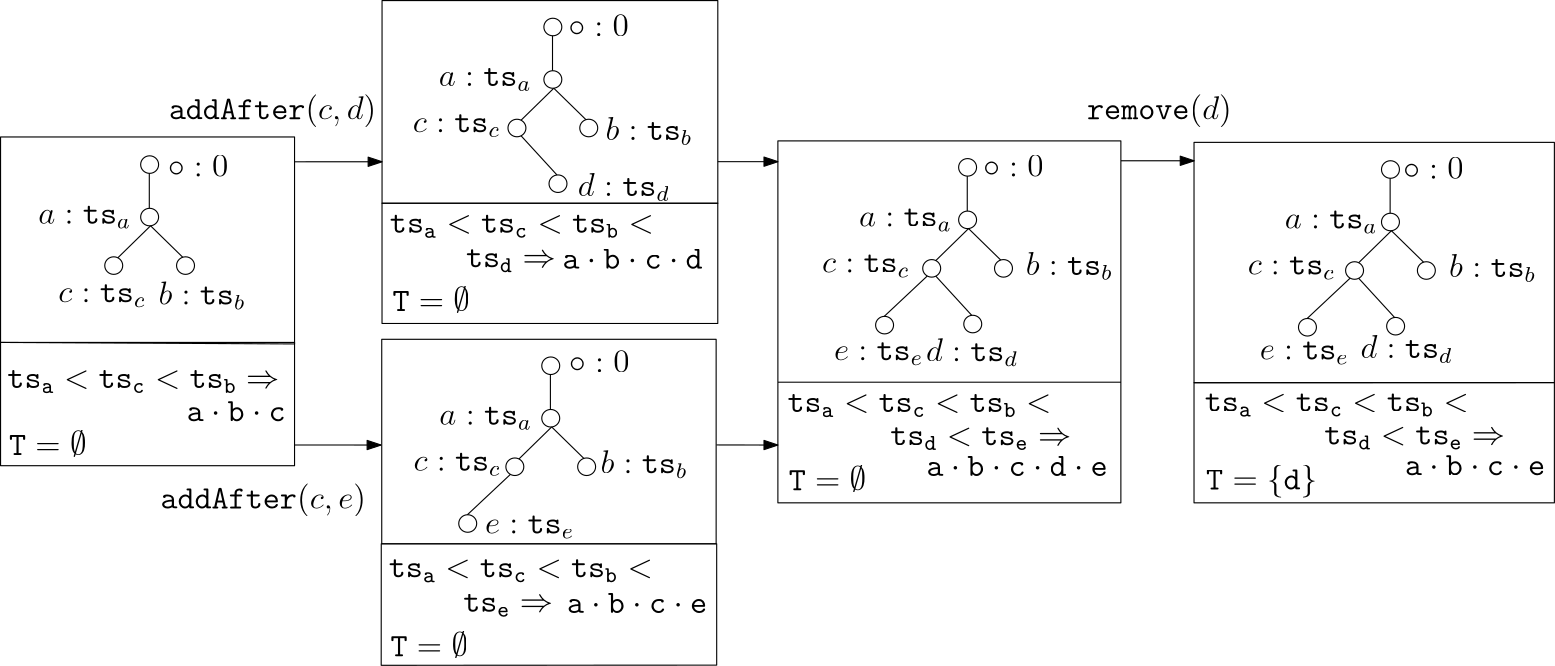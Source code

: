 <?xml version="1.0"?>
<!DOCTYPE ipe SYSTEM "ipe.dtd">
<ipe version="70206" creator="Ipe 7.2.7">
<info created="D:20180702124632" modified="D:20180709132347" pagemode="fullscreen"/>
<ipestyle name="basic">
<symbol name="arrow/arc(spx)">
<path stroke="sym-stroke" fill="sym-stroke" pen="sym-pen">
0 0 m
-1 0.333 l
-1 -0.333 l
h
</path>
</symbol>
<symbol name="arrow/farc(spx)">
<path stroke="sym-stroke" fill="white" pen="sym-pen">
0 0 m
-1 0.333 l
-1 -0.333 l
h
</path>
</symbol>
<symbol name="arrow/ptarc(spx)">
<path stroke="sym-stroke" fill="sym-stroke" pen="sym-pen">
0 0 m
-1 0.333 l
-0.8 0 l
-1 -0.333 l
h
</path>
</symbol>
<symbol name="arrow/fptarc(spx)">
<path stroke="sym-stroke" fill="white" pen="sym-pen">
0 0 m
-1 0.333 l
-0.8 0 l
-1 -0.333 l
h
</path>
</symbol>
<symbol name="mark/circle(sx)" transformations="translations">
<path fill="sym-stroke">
0.6 0 0 0.6 0 0 e
0.4 0 0 0.4 0 0 e
</path>
</symbol>
<symbol name="mark/disk(sx)" transformations="translations">
<path fill="sym-stroke">
0.6 0 0 0.6 0 0 e
</path>
</symbol>
<symbol name="mark/fdisk(sfx)" transformations="translations">
<group>
<path fill="sym-fill">
0.5 0 0 0.5 0 0 e
</path>
<path fill="sym-stroke" fillrule="eofill">
0.6 0 0 0.6 0 0 e
0.4 0 0 0.4 0 0 e
</path>
</group>
</symbol>
<symbol name="mark/box(sx)" transformations="translations">
<path fill="sym-stroke" fillrule="eofill">
-0.6 -0.6 m
0.6 -0.6 l
0.6 0.6 l
-0.6 0.6 l
h
-0.4 -0.4 m
0.4 -0.4 l
0.4 0.4 l
-0.4 0.4 l
h
</path>
</symbol>
<symbol name="mark/square(sx)" transformations="translations">
<path fill="sym-stroke">
-0.6 -0.6 m
0.6 -0.6 l
0.6 0.6 l
-0.6 0.6 l
h
</path>
</symbol>
<symbol name="mark/fsquare(sfx)" transformations="translations">
<group>
<path fill="sym-fill">
-0.5 -0.5 m
0.5 -0.5 l
0.5 0.5 l
-0.5 0.5 l
h
</path>
<path fill="sym-stroke" fillrule="eofill">
-0.6 -0.6 m
0.6 -0.6 l
0.6 0.6 l
-0.6 0.6 l
h
-0.4 -0.4 m
0.4 -0.4 l
0.4 0.4 l
-0.4 0.4 l
h
</path>
</group>
</symbol>
<symbol name="mark/cross(sx)" transformations="translations">
<group>
<path fill="sym-stroke">
-0.43 -0.57 m
0.57 0.43 l
0.43 0.57 l
-0.57 -0.43 l
h
</path>
<path fill="sym-stroke">
-0.43 0.57 m
0.57 -0.43 l
0.43 -0.57 l
-0.57 0.43 l
h
</path>
</group>
</symbol>
<symbol name="arrow/fnormal(spx)">
<path stroke="sym-stroke" fill="white" pen="sym-pen">
0 0 m
-1 0.333 l
-1 -0.333 l
h
</path>
</symbol>
<symbol name="arrow/pointed(spx)">
<path stroke="sym-stroke" fill="sym-stroke" pen="sym-pen">
0 0 m
-1 0.333 l
-0.8 0 l
-1 -0.333 l
h
</path>
</symbol>
<symbol name="arrow/fpointed(spx)">
<path stroke="sym-stroke" fill="white" pen="sym-pen">
0 0 m
-1 0.333 l
-0.8 0 l
-1 -0.333 l
h
</path>
</symbol>
<symbol name="arrow/linear(spx)">
<path stroke="sym-stroke" pen="sym-pen">
-1 0.333 m
0 0 l
-1 -0.333 l
</path>
</symbol>
<symbol name="arrow/fdouble(spx)">
<path stroke="sym-stroke" fill="white" pen="sym-pen">
0 0 m
-1 0.333 l
-1 -0.333 l
h
-1 0 m
-2 0.333 l
-2 -0.333 l
h
</path>
</symbol>
<symbol name="arrow/double(spx)">
<path stroke="sym-stroke" fill="sym-stroke" pen="sym-pen">
0 0 m
-1 0.333 l
-1 -0.333 l
h
-1 0 m
-2 0.333 l
-2 -0.333 l
h
</path>
</symbol>
<pen name="heavier" value="0.8"/>
<pen name="fat" value="1.2"/>
<pen name="ultrafat" value="2"/>
<symbolsize name="large" value="5"/>
<symbolsize name="small" value="2"/>
<symbolsize name="tiny" value="1.1"/>
<arrowsize name="large" value="10"/>
<arrowsize name="small" value="5"/>
<arrowsize name="tiny" value="3"/>
<color name="red" value="1 0 0"/>
<color name="green" value="0 1 0"/>
<color name="blue" value="0 0 1"/>
<color name="yellow" value="1 1 0"/>
<color name="orange" value="1 0.647 0"/>
<color name="gold" value="1 0.843 0"/>
<color name="purple" value="0.627 0.125 0.941"/>
<color name="gray" value="0.745"/>
<color name="brown" value="0.647 0.165 0.165"/>
<color name="navy" value="0 0 0.502"/>
<color name="pink" value="1 0.753 0.796"/>
<color name="seagreen" value="0.18 0.545 0.341"/>
<color name="turquoise" value="0.251 0.878 0.816"/>
<color name="violet" value="0.933 0.51 0.933"/>
<color name="darkblue" value="0 0 0.545"/>
<color name="darkcyan" value="0 0.545 0.545"/>
<color name="darkgray" value="0.663"/>
<color name="darkgreen" value="0 0.392 0"/>
<color name="darkmagenta" value="0.545 0 0.545"/>
<color name="darkorange" value="1 0.549 0"/>
<color name="darkred" value="0.545 0 0"/>
<color name="lightblue" value="0.678 0.847 0.902"/>
<color name="lightcyan" value="0.878 1 1"/>
<color name="lightgray" value="0.827"/>
<color name="lightgreen" value="0.565 0.933 0.565"/>
<color name="lightyellow" value="1 1 0.878"/>
<dashstyle name="dashed" value="[4] 0"/>
<dashstyle name="dotted" value="[1 3] 0"/>
<dashstyle name="dash dotted" value="[4 2 1 2] 0"/>
<dashstyle name="dash dot dotted" value="[4 2 1 2 1 2] 0"/>
<textsize name="large" value="\large"/>
<textsize name="Large" value="\Large"/>
<textsize name="LARGE" value="\LARGE"/>
<textsize name="huge" value="\huge"/>
<textsize name="Huge" value="\Huge"/>
<textsize name="small" value="\small"/>
<textsize name="footnote" value="\footnotesize"/>
<textsize name="tiny" value="\tiny"/>
<textstyle name="center" begin="\begin{center}" end="\end{center}"/>
<textstyle name="itemize" begin="\begin{itemize}" end="\end{itemize}"/>
<textstyle name="item" begin="\begin{itemize}\item{}" end="\end{itemize}"/>
<gridsize name="4 pts" value="4"/>
<gridsize name="8 pts (~3 mm)" value="8"/>
<gridsize name="16 pts (~6 mm)" value="16"/>
<gridsize name="32 pts (~12 mm)" value="32"/>
<gridsize name="10 pts (~3.5 mm)" value="10"/>
<gridsize name="20 pts (~7 mm)" value="20"/>
<gridsize name="14 pts (~5 mm)" value="14"/>
<gridsize name="28 pts (~10 mm)" value="28"/>
<gridsize name="56 pts (~20 mm)" value="56"/>
<anglesize name="90 deg" value="90"/>
<anglesize name="60 deg" value="60"/>
<anglesize name="45 deg" value="45"/>
<anglesize name="30 deg" value="30"/>
<anglesize name="22.5 deg" value="22.5"/>
<opacity name="10%" value="0.1"/>
<opacity name="30%" value="0.3"/>
<opacity name="50%" value="0.5"/>
<opacity name="75%" value="0.75"/>
<tiling name="falling" angle="-60" step="4" width="1"/>
<tiling name="rising" angle="30" step="4" width="1"/>
</ipestyle>
<page>
<layer name="alpha"/>
<view layers="alpha" active="alpha"/>
<path layer="alpha" matrix="0.80771 0 0 0.789474 11.8299 551.476" stroke="black">
4 0 0 4 92 240 e
</path>
<path matrix="0.80771 0 0 0.789474 11.8299 532.579" stroke="black">
4 0 0 4 92 240 e
</path>
<group matrix="0.80771 0 0 0.789474 21.8948 374.589">
<path matrix="1 0 0 1 -28.4614 178" stroke="black">
4 0 0 4 92 240 e
</path>
<path matrix="1 0 0 1 3.5386 178" stroke="black">
4 0 0 4 92 240 e
</path>
</group>
<path matrix="0.80771 0 0 0.789474 5.91912 374.684" stroke="black">
99.1678 459.939 m
99.1678 443.997 l
99.1678 443.997 l
</path>
<path matrix="0.80771 0 0 0.789474 5.91912 374.684" stroke="black">
99.7334 436.022 m
114.073 421.682 l
114.073 421.682 l
</path>
<text matrix="0.80771 0 0 0.789474 1.58349 362.133" transformations="translations" pos="128 416" stroke="black" type="label" width="31.295" height="8.305" depth="1.79" halign="center" valign="baseline" size="large" style="math">b : \mathtt{ts}_{b}</text>
<text matrix="0.80771 0 0 0.789474 -40.674 391.269" transformations="translations" pos="128 416" stroke="black" type="label" width="33.338" height="6.621" depth="1.79" halign="center" valign="baseline" size="large" style="math">a : \mathtt{ts}_{a}</text>
<path matrix="0.80771 0 0 0.789474 5.91912 374.684" stroke="black">
99.7334 436.022 m
85.1484 421.437 l
85.1484 421.437 l
</path>
<text matrix="0.80771 0 0 0.789474 13.15 370.316" transformations="translations" pos="112 464" stroke="black" type="label" width="21.724" height="7.704" depth="0" halign="center" valign="baseline" size="large" style="math">\circ: 0</text>
<text matrix="0.80771 0 0 0.789474 17.2656 375.632" transformations="translations" pos="64 400" stroke="black" type="label" width="31.401" height="6.621" depth="1.79" halign="center" valign="baseline" size="large" style="math">c: \mathtt{ts}_{c}</text>
<text matrix="0.80771 0 0 0.789474 -184.777 140.789" transformations="translations" pos="272 656" stroke="black" type="label" width="97.877" height="6.621" depth="1.79" valign="bottom" size="large" style="math">\mathtt{ts_a &lt; ts_c &lt; ts_b \Rightarrow}</text>
<text matrix="0.80771 0 0 0.789474 -146.161 143.316" transformations="translations" pos="304 640" stroke="black" type="label" width="35.724" height="7.306" depth="0" valign="bottom" size="large" style="math">\mathtt{a \cdot b \cdot c}</text>
<path matrix="0.80771 0 0 0.789474 156.228 479.056" stroke="black">
4 0 0 4 92 240 e
</path>
<path matrix="0.80771 0 0 0.789474 156.228 460.159" stroke="black">
4 0 0 4 92 240 e
</path>
<group matrix="0.80771 0 0 0.789474 166.293 302.169">
<path matrix="1 0 0 1 -28.4614 178" stroke="black">
4 0 0 4 92 240 e
</path>
<path matrix="1 0 0 1 3.5386 178" stroke="black">
4 0 0 4 92 240 e
</path>
</group>
<path matrix="0.80771 0 0 0.789474 150.317 302.264" stroke="black">
99.1678 459.939 m
99.1678 443.997 l
99.1678 443.997 l
</path>
<path matrix="0.80771 0 0 0.789474 150.317 302.264" stroke="black">
99.7334 436.022 m
114.073 421.682 l
114.073 421.682 l
</path>
<text matrix="0.80771 0 0 0.789474 160.712 301.397" transformations="translations" pos="128 416" stroke="black" type="label" width="31.295" height="8.305" depth="1.79" halign="center" valign="baseline" size="large" style="math">b : \mathtt{ts}_{b}</text>
<text matrix="0.80771 0 0 0.789474 103.724 318.849" transformations="translations" pos="128 416" stroke="black" type="label" width="33.338" height="6.621" depth="1.79" halign="center" valign="baseline" size="large" style="math">a : \mathtt{ts}_{a}</text>
<path matrix="0.80771 0 0 0.789474 150.317 302.264" stroke="black">
99.7334 436.022 m
85.1484 421.437 l
85.1484 421.437 l
</path>
<text matrix="0.80771 0 0 0.789474 157.548 299.896" transformations="translations" pos="112 464" stroke="black" type="label" width="21.724" height="7.704" depth="0" halign="center" valign="baseline" size="large" style="math">\circ: 0</text>
<text matrix="0.80771 0 0 0.789474 145.125 314.896" transformations="translations" pos="64 400" stroke="black" type="label" width="31.401" height="6.621" depth="1.79" halign="center" valign="baseline" size="large" style="math">c: \mathtt{ts}_{c}</text>
<text matrix="0.80771 0 0 0.789474 -47.4564 72.7379" transformations="translations" pos="272 656" stroke="black" type="label" width="95.027" height="6.621" depth="1.79" valign="bottom" size="large" style="math">\mathtt{ts_a &lt; ts_c &lt; ts_b &lt;}</text>
<text matrix="0.80771 0 0 0.789474 -9.22505 74.2642" transformations="translations" pos="304 640" stroke="black" type="label" width="50.51" height="7.306" depth="0" valign="bottom" size="large" style="math">\mathtt{a \cdot b \cdot c \cdot e}</text>
<path matrix="0.80771 0 0 0.789474 126.342 422.264" stroke="black">
4 0 0 4 92 240 e
</path>
<path matrix="0.80771 0 0 0.789474 -67.765 97.0009" stroke="black">
351.34 674.403 m
332.161 655.997 l
</path>
<text matrix="0.80771 0 0 0.789474 171.191 292.317" transformations="translations" pos="64 400" stroke="black" type="label" width="32.049" height="6.621" depth="1.79" halign="center" valign="baseline" size="large" style="math">e: \mathtt{ts}_{e}</text>
<text matrix="0.80771 0 0 0.789474 -42.0105 143.737" transformations="translations" pos="96 624" stroke="black" type="label" width="27.876" height="8.971" depth="0.66" valign="baseline" size="large" style="math">\mathtt{T = \emptyset}</text>
<text matrix="0.80771 0 0 0.789474 95.3308 71.3158" transformations="translations" pos="96 624" stroke="black" type="label" width="27.876" height="8.971" depth="0.66" valign="baseline" size="large" style="math">\mathtt{T = \emptyset}</text>
<path matrix="1 0 0 1 0 6" stroke="black" arrow="normal/small">
138.308 735.955 m
169.808 735.968 l
</path>
<path stroke="black" arrow="normal/small">
138.308 639.998 m
169.44 639.994 l
</path>
<text matrix="0.644326 0.476076 -0.487073 0.629778 151.8 262.344" transformations="translations" pos="320 544" stroke="black" type="label" width="74.685" height="8.965" depth="2.99" valign="baseline" size="large" style="math">\mathtt{addAfter}(c, d)</text>
<path matrix="0.80771 0 0 0.789474 458.531 549.703" stroke="black">
4 0 0 4 92 240 e
</path>
<path matrix="0.80771 0 0 0.789474 458.531 530.806" stroke="black">
4 0 0 4 92 240 e
</path>
<group matrix="0.80771 0 0 0.789474 468.596 372.817">
<path matrix="1 0 0 1 -28.4614 178" stroke="black">
4 0 0 4 92 240 e
</path>
<path matrix="1 0 0 1 3.5386 178" stroke="black">
4 0 0 4 92 240 e
</path>
</group>
<path matrix="0.80771 0 0 0.789474 452.62 372.911" stroke="black">
99.1678 459.939 m
99.1678 443.997 l
99.1678 443.997 l
</path>
<path matrix="0.80771 0 0 0.789474 452.62 372.911" stroke="black">
99.7334 436.022 m
114.073 421.682 l
114.073 421.682 l
</path>
<text matrix="0.80771 0 0 0.789474 466.208 372.044" transformations="translations" pos="128 416" stroke="black" type="label" width="31.295" height="8.305" depth="1.79" halign="center" valign="baseline" size="large" style="math">b : \mathtt{ts}_{b}</text>
<text matrix="0.80771 0 0 0.789474 408.027 389.496" transformations="translations" pos="128 416" stroke="black" type="label" width="33.338" height="6.621" depth="1.79" halign="center" valign="baseline" size="large" style="math">a : \mathtt{ts}_{a}</text>
<path matrix="0.80771 0 0 0.789474 452.62 372.911" stroke="black">
99.7334 436.022 m
85.1484 421.437 l
85.1484 421.437 l
</path>
<text matrix="0.80771 0 0 0.789474 457.851 369.543" transformations="translations" pos="112 464" stroke="black" type="label" width="21.724" height="7.704" depth="0" halign="center" valign="baseline" size="large" style="math">\circ: 0</text>
<text matrix="0.80771 0 0 0.789474 246.27 132.385" transformations="translations" pos="272 656" stroke="black" type="label" width="95.027" height="6.621" depth="1.79" valign="bottom" size="large" style="math">\mathtt{ts_a &lt; ts_c &lt; ts_b &lt;}</text>
<text matrix="0.80771 0 0 0.789474 292.424 123.806" transformations="translations" pos="304 640" stroke="black" type="label" width="50.51" height="7.306" depth="0" valign="bottom" size="large" style="math">\mathtt{a \cdot b \cdot c \cdot e}</text>
<path matrix="0.80771 0 0 0.789474 428.646 492.911" stroke="black">
4 0 0 4 92 240 e
</path>
<path matrix="0.80771 0 0 0.789474 234.538 167.648" stroke="black">
351.34 674.403 m
332.161 655.997 l
</path>
<text matrix="0.80771 0 0 0.789474 450.071 354.964" transformations="translations" pos="64 400" stroke="black" type="label" width="32.049" height="6.621" depth="1.79" halign="center" valign="baseline" size="large" style="math">e: \mathtt{ts}_{e}</text>
<path matrix="0.80771 0 0 0.789474 460.386 493.298" stroke="black">
4 0 0 4 92 240 e
</path>
<path matrix="0.80771 0 0 0.789474 234.538 167.648" stroke="black">
355.153 674.326 m
371.155 656.464 l
</path>
<text matrix="0.80771 0 0 0.789474 486.9 355.561" transformations="translations" pos="64 400" stroke="black" type="label" width="33.135" height="8.305" depth="1.79" halign="center" valign="baseline" size="large" style="math">d: \mathtt{ts}_{d}</text>
<text matrix="0.80771 0 0 0.789474 289.309 120.49" transformations="translations" pos="272 656" stroke="black" type="label" width="65.095" height="6.621" depth="1.79" valign="bottom" size="large" style="math">\mathtt{ts_d &lt; ts_e \Rightarrow}</text>
<text matrix="0.80771 0 0 0.789474 388.914 131.332" transformations="translations" pos="96 624" stroke="black" type="label" width="40.005" height="8.965" depth="2.99" valign="baseline" size="large" style="math">\mathtt{T = \{d\}}</text>
<text matrix="0.644326 0.476076 -0.487073 0.629778 148.778 122.218" transformations="translations" pos="320 544" stroke="black" type="label" width="74.028" height="8.965" depth="2.99" valign="baseline" size="large" style="math">\mathtt{addAfter}(c, e)</text>
<path matrix="0.80771 0 0 0.789474 26.843 172.421" stroke="black">
176 544 m
176 544 l
176 544 l
176 544 l
h
</path>
<text matrix="0.80771 0 0 0.789474 445.428 385.543" transformations="translations" pos="64 400" stroke="black" type="label" width="31.401" height="6.621" depth="1.79" halign="center" valign="baseline" size="large" style="math">c: \mathtt{ts}_{c}</text>
<path matrix="0.80771 0 0 0.789474 306.297 550.476" stroke="black">
4 0 0 4 92 240 e
</path>
<path matrix="0.80771 0 0 0.789474 306.297 531.579" stroke="black">
4 0 0 4 92 240 e
</path>
<group matrix="0.80771 0 0 0.789474 316.362 373.589">
<path matrix="1 0 0 1 -28.4614 178" stroke="black">
4 0 0 4 92 240 e
</path>
<path matrix="1 0 0 1 3.5386 178" stroke="black">
4 0 0 4 92 240 e
</path>
</group>
<path matrix="0.80771 0 0 0.789474 300.386 373.684" stroke="black">
99.1678 459.939 m
99.1678 443.997 l
99.1678 443.997 l
</path>
<path matrix="0.80771 0 0 0.789474 300.386 373.684" stroke="black">
99.7334 436.022 m
114.073 421.682 l
114.073 421.682 l
</path>
<text matrix="0.80771 0 0 0.789474 313.782 372.817" transformations="translations" pos="128 416" stroke="black" type="label" width="31.295" height="8.305" depth="1.79" halign="center" valign="baseline" size="large" style="math">b : \mathtt{ts}_{b}</text>
<text matrix="0.80771 0 0 0.789474 254.793 390.269" transformations="translations" pos="128 416" stroke="black" type="label" width="33.338" height="6.621" depth="1.79" halign="center" valign="baseline" size="large" style="math">a : \mathtt{ts}_{a}</text>
<path matrix="0.80771 0 0 0.789474 300.386 373.684" stroke="black">
99.7334 436.022 m
85.1484 421.437 l
85.1484 421.437 l
</path>
<text matrix="0.80771 0 0 0.789474 306.617 370.316" transformations="translations" pos="112 464" stroke="black" type="label" width="21.724" height="7.704" depth="0" halign="center" valign="baseline" size="large" style="math">\circ: 0</text>
<text matrix="0.80771 0 0 0.789474 292.194 386.316" transformations="translations" pos="64 400" stroke="black" type="label" width="31.401" height="6.621" depth="1.79" halign="center" valign="baseline" size="large" style="math">c: \mathtt{ts}_{c}</text>
<text matrix="0.80771 0 0 0.789474 96.0362 132.158" transformations="translations" pos="272 656" stroke="black" type="label" width="95.027" height="6.621" depth="1.79" valign="bottom" size="large" style="math">\mathtt{ts_a &lt; ts_c &lt; ts_b &lt;}</text>
<text matrix="0.80771 0 0 0.789474 120.19 123.579" transformations="translations" pos="304 640" stroke="black" type="label" width="65.297" height="7.306" depth="0" valign="bottom" size="large" style="math">\mathtt{a \cdot b \cdot c \cdot d \cdot e}</text>
<path matrix="0.80771 0 0 0.789474 276.412 493.684" stroke="black">
4 0 0 4 92 240 e
</path>
<path matrix="0.80771 0 0 0.789474 82.3046 168.421" stroke="black">
351.34 674.403 m
332.161 655.997 l
</path>
<text matrix="0.80771 0 0 0.789474 296.837 354.737" transformations="translations" pos="64 400" stroke="black" type="label" width="32.049" height="6.621" depth="1.79" halign="center" valign="baseline" size="large" style="math">e: \mathtt{ts}_{e}</text>
<path matrix="0.80771 0 0 0.789474 308.153 494.071" stroke="black">
4 0 0 4 92 240 e
</path>
<path matrix="0.80771 0 0 0.789474 82.3046 168.421" stroke="black">
355.153 674.326 m
371.155 656.464 l
</path>
<text matrix="0.80771 0 0 0.789474 330.474 354.334" transformations="translations" pos="64 400" stroke="black" type="label" width="33.135" height="8.305" depth="1.79" halign="center" valign="baseline" size="large" style="math">d: \mathtt{ts}_{d}</text>
<text matrix="0.80771 0 0 0.789474 133.075 120.263" transformations="translations" pos="272 656" stroke="black" type="label" width="65.095" height="6.621" depth="1.79" valign="bottom" size="large" style="math">\mathtt{ts_d &lt; ts_e \Rightarrow}</text>
<text matrix="0.80771 0 0 0.789474 238.68 131.105" transformations="translations" pos="96 624" stroke="black" type="label" width="27.876" height="8.971" depth="0.66" valign="baseline" size="large" style="math">\mathtt{T = \emptyset}</text>
<path matrix="0.80771 0 0 0.789474 156.987 601.002" stroke="black">
4 0 0 4 92 240 e
</path>
<path matrix="0.80771 0 0 0.789474 156.987 582.105" stroke="black">
4 0 0 4 92 240 e
</path>
<group matrix="0.80771 0 0 0.789474 167.052 424.116">
<path matrix="1 0 0 1 -28.4614 178" stroke="black">
4 0 0 4 92 240 e
</path>
<path matrix="1 0 0 1 3.5386 178" stroke="black">
4 0 0 4 92 240 e
</path>
</group>
<path matrix="0.80771 0 0 0.789474 151.076 424.211" stroke="black">
99.1678 459.939 m
99.1678 443.997 l
99.1678 443.997 l
</path>
<path matrix="0.80771 0 0 0.789474 151.076 424.211" stroke="black">
99.7334 436.022 m
114.073 421.682 l
114.073 421.682 l
</path>
<text matrix="0.80771 0 0 0.789474 162.472 421.344" transformations="translations" pos="128 416" stroke="black" type="label" width="31.295" height="8.305" depth="1.79" halign="center" valign="baseline" size="large" style="math">b : \mathtt{ts}_{b}</text>
<text matrix="0.80771 0 0 0.789474 103.483 440.795" transformations="translations" pos="128 416" stroke="black" type="label" width="33.338" height="6.621" depth="1.79" halign="center" valign="baseline" size="large" style="math">a : \mathtt{ts}_{a}</text>
<path matrix="0.80771 0 0 0.789474 151.076 424.211" stroke="black">
99.7334 436.022 m
85.1484 421.437 l
85.1484 421.437 l
</path>
<text matrix="0.80771 0 0 0.789474 157.307 420.842" transformations="translations" pos="112 464" stroke="black" type="label" width="21.724" height="7.704" depth="0" halign="center" valign="baseline" size="large" style="math">\circ: 0</text>
<text matrix="0.80771 0 0 0.789474 144.884 436.842" transformations="translations" pos="64 400" stroke="black" type="label" width="31.401" height="6.621" depth="1.79" halign="center" valign="baseline" size="large" style="math">c: \mathtt{ts}_{c}</text>
<text matrix="0.80771 0 0 0.789474 -47.0818 196.684" transformations="translations" pos="272 656" stroke="black" type="label" width="95.027" height="6.621" depth="1.79" valign="bottom" size="large" style="math">\mathtt{ts_a &lt; ts_c &lt; ts_b &lt;}</text>
<path matrix="0.80771 0 0 0.789474 158.842 544.597" stroke="black">
4 0 0 4 92 240 e
</path>
<path matrix="0.80771 0 0 0.789474 -67.0057 218.947" stroke="black">
355.153 674.326 m
371.155 656.464 l
</path>
<text matrix="0.80771 0 0 0.789474 205.163 413.861" transformations="translations" pos="64 400" stroke="black" type="label" width="33.135" height="8.305" depth="1.79" halign="center" valign="baseline" size="large" style="math">d: \mathtt{ts}_{d}</text>
<text matrix="0.80771 0 0 0.789474 96.0289 195.632" transformations="translations" pos="96 624" stroke="black" type="label" width="27.876" height="8.971" depth="0.66" valign="baseline" size="large" style="math">\mathtt{T = \emptyset}</text>
<group matrix="1.16993 0 0 1.17117 11.5966 -126.868">
<path matrix="0.80771 0 0 0.789474 17.843 168.421" stroke="black">
0 736 m
0 656 l
112 655.414 l
112 736 l
h
</path>
<path matrix="0.80771 0 0 0.789474 17.843 168.421" stroke="black">
0 656 m
0 608 l
112 608 l
112 656 l
h
</path>
</group>
<group matrix="1.43404 0 0 1.14147 -211.226 -105.678">
<path matrix="0.80771 0 0 0.789474 211.077 167.648" stroke="black">
320 736 m
320 640 l
432 640 l
432 736 l
h
</path>
<path matrix="0.80771 0 0 0.789474 211.077 167.648" stroke="black">
320 640 m
320 592 l
432 592 l
432 640.066 l
h
</path>
</group>
<path matrix="1.10246 0 0 0.904859 -40.4776 83.4979" stroke="black">
320 736 m
320 640 l
432 640 l
432 736 l
h
320 640 m
320 592 l
432 592 l
432 640 l
h
</path>
<text matrix="1 0 0 1 -121 20" transformations="translations" pos="320 560" stroke="black" type="label" width="32.312" height="6.621" depth="1.79" valign="baseline" size="large" style="math">\mathtt{ts_e} \Rightarrow</text>
<text matrix="0.80771 0 0 0.789474 -10.8505 198.211" transformations="translations" pos="304 640" stroke="black" type="label" width="50.51" height="7.306" depth="0" valign="bottom" size="large" style="math">\mathtt{a \cdot b \cdot c \cdot d}</text>
<text matrix="1 0 0 1 8 0" transformations="translations" pos="192 704" stroke="black" type="label" width="32.312" height="6.621" depth="1.79" valign="baseline" size="large" style="math">\mathtt{ts_d}\Rightarrow</text>
<path matrix="1 0 0 1 0 -2" stroke="black" arrow="normal/small">
290.682 744 m
312.31 744 l
</path>
<path stroke="black" arrow="normal/small">
290.188 640.021 m
312.31 639.985 l
</path>
<path matrix="1 0 0 1 0.0413635 118.319" stroke="black" arrow="normal/small">
435.786 624 m
462.121 624 l
</path>
<text matrix="0.644326 0.476076 -0.487073 0.629778 482.383 262.338" transformations="translations" pos="320 544" stroke="black" type="label" width="52.099" height="8.965" depth="2.99" valign="baseline" size="large" style="math">\mathtt{remove}(d)</text>
<path stroke="black">
169.808 800 m
169.808 727 l
290.682 727 l
290.682 800 l
h
</path>
<path matrix="1.07923 0 0 0.902256 -2.87869 91.8697" stroke="black">
160 704 m
160 656 l
272 656 l
272 704 l
h
</path>
<path matrix="1.07486 0 0 0.766884 -2.27975 174.977" stroke="black">
160 656 m
160 560 l
272 560 l
272 656 l
h
</path>
<path matrix="1.07811 0 0 0.900225 -20.7972 114.289" stroke="black">
176.536 544.468 m
176.51 495.88 l
288.54 495.95 l
288.536 544.468 l
h
</path>
</page>
</ipe>
